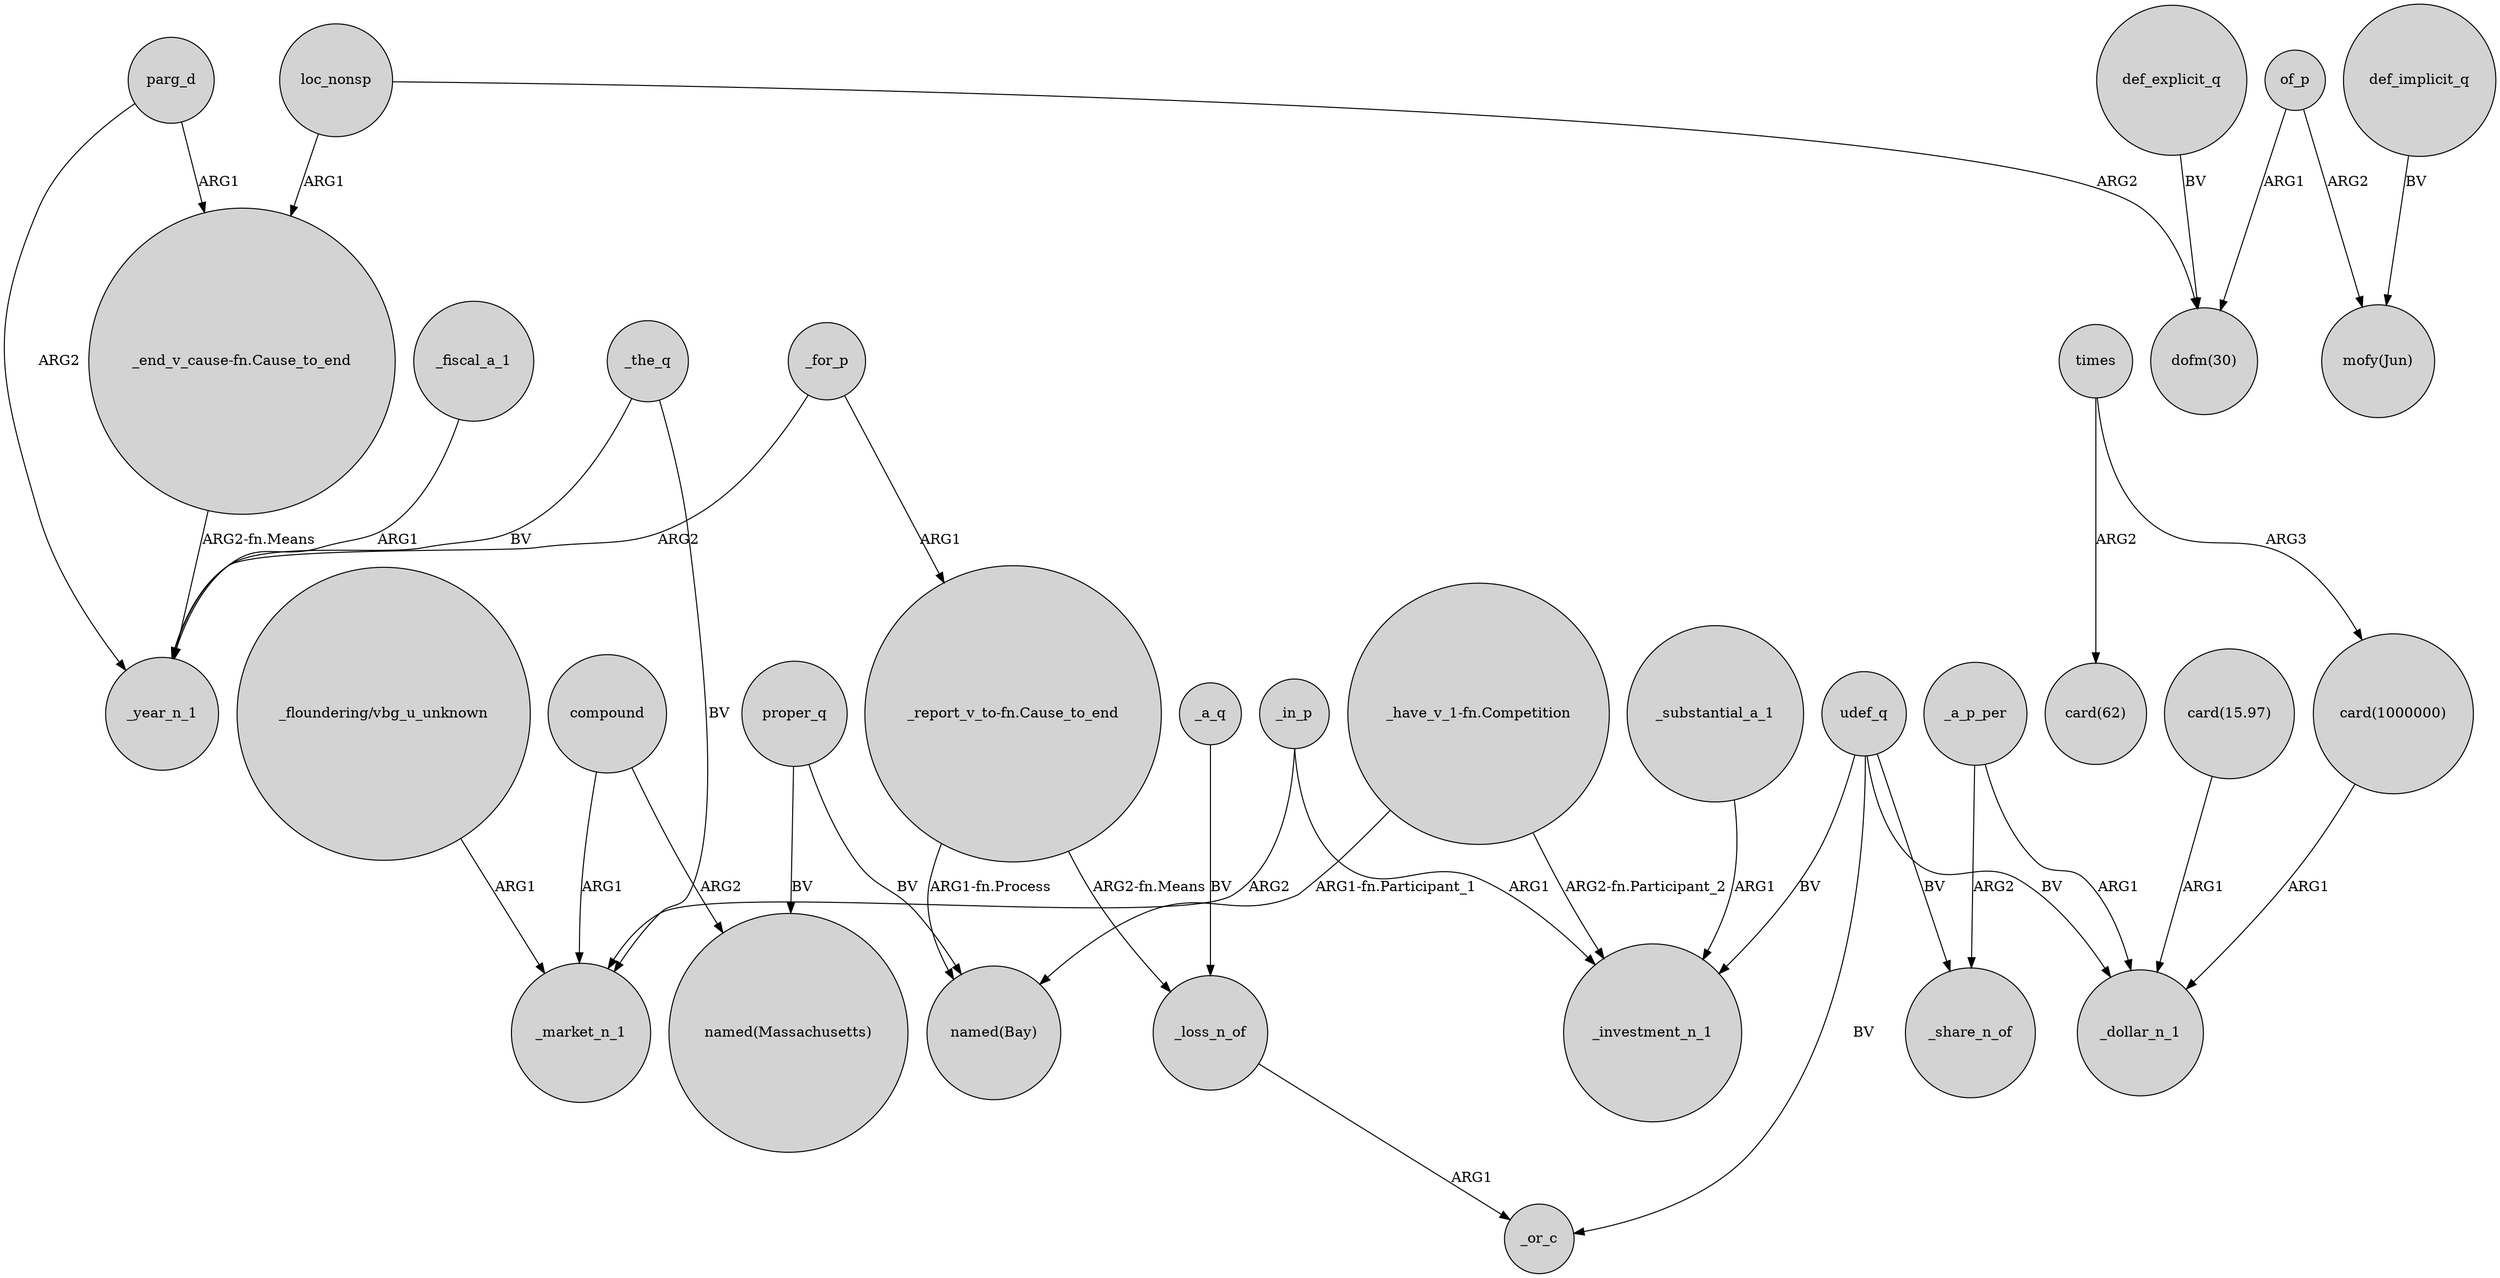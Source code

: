 digraph {
	node [shape=circle style=filled]
	parg_d -> "_end_v_cause-fn.Cause_to_end" [label=ARG1]
	proper_q -> "named(Bay)" [label=BV]
	_a_q -> _loss_n_of [label=BV]
	"_floundering/vbg_u_unknown" -> _market_n_1 [label=ARG1]
	_fiscal_a_1 -> _year_n_1 [label=ARG1]
	"_have_v_1-fn.Competition" -> _investment_n_1 [label="ARG2-fn.Participant_2"]
	_substantial_a_1 -> _investment_n_1 [label=ARG1]
	_in_p -> _investment_n_1 [label=ARG1]
	proper_q -> "named(Massachusetts)" [label=BV]
	"_end_v_cause-fn.Cause_to_end" -> _year_n_1 [label="ARG2-fn.Means"]
	times -> "card(1000000)" [label=ARG3]
	def_explicit_q -> "dofm(30)" [label=BV]
	_the_q -> _market_n_1 [label=BV]
	def_implicit_q -> "mofy(Jun)" [label=BV]
	udef_q -> _or_c [label=BV]
	"_report_v_to-fn.Cause_to_end" -> _loss_n_of [label="ARG2-fn.Means"]
	_in_p -> _market_n_1 [label=ARG2]
	times -> "card(62)" [label=ARG2]
	_a_p_per -> _share_n_of [label=ARG2]
	_the_q -> _year_n_1 [label=BV]
	udef_q -> _share_n_of [label=BV]
	udef_q -> _dollar_n_1 [label=BV]
	"card(1000000)" -> _dollar_n_1 [label=ARG1]
	"_have_v_1-fn.Competition" -> "named(Bay)" [label="ARG1-fn.Participant_1"]
	loc_nonsp -> "_end_v_cause-fn.Cause_to_end" [label=ARG1]
	udef_q -> _investment_n_1 [label=BV]
	_a_p_per -> _dollar_n_1 [label=ARG1]
	"_report_v_to-fn.Cause_to_end" -> "named(Bay)" [label="ARG1-fn.Process"]
	_loss_n_of -> _or_c [label=ARG1]
	"card(15.97)" -> _dollar_n_1 [label=ARG1]
	parg_d -> _year_n_1 [label=ARG2]
	of_p -> "dofm(30)" [label=ARG1]
	_for_p -> _year_n_1 [label=ARG2]
	compound -> "named(Massachusetts)" [label=ARG2]
	compound -> _market_n_1 [label=ARG1]
	of_p -> "mofy(Jun)" [label=ARG2]
	loc_nonsp -> "dofm(30)" [label=ARG2]
	_for_p -> "_report_v_to-fn.Cause_to_end" [label=ARG1]
}
